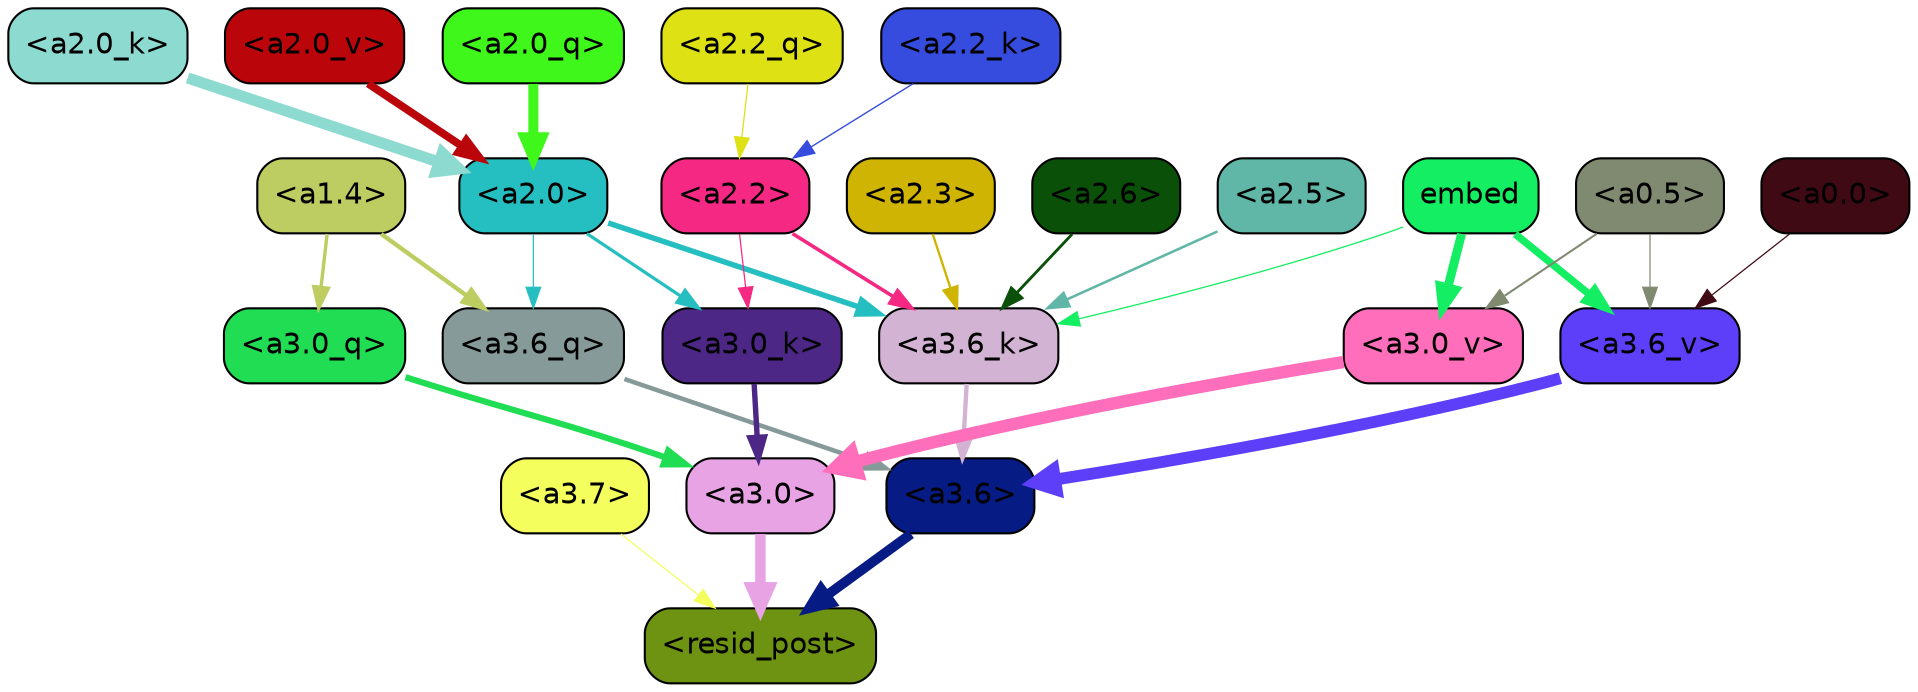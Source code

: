 strict digraph "" {
	graph [bgcolor=transparent,
		layout=dot,
		overlap=false,
		splines=true
	];
	"<a3.7>"	[color=black,
		fillcolor="#f4fe5c",
		fontname=Helvetica,
		shape=box,
		style="filled, rounded"];
	"<resid_post>"	[color=black,
		fillcolor="#6e9313",
		fontname=Helvetica,
		shape=box,
		style="filled, rounded"];
	"<a3.7>" -> "<resid_post>"	[color="#f4fe5c",
		penwidth=0.6];
	"<a3.6>"	[color=black,
		fillcolor="#061b83",
		fontname=Helvetica,
		shape=box,
		style="filled, rounded"];
	"<a3.6>" -> "<resid_post>"	[color="#061b83",
		penwidth=4.748674273490906];
	"<a3.0>"	[color=black,
		fillcolor="#e8a3e5",
		fontname=Helvetica,
		shape=box,
		style="filled, rounded"];
	"<a3.0>" -> "<resid_post>"	[color="#e8a3e5",
		penwidth=5.004031300544739];
	"<a3.6_q>"	[color=black,
		fillcolor="#879a9a",
		fontname=Helvetica,
		shape=box,
		style="filled, rounded"];
	"<a3.6_q>" -> "<a3.6>"	[color="#879a9a",
		penwidth=2.1656854450702667];
	"<a3.0_q>"	[color=black,
		fillcolor="#21dd54",
		fontname=Helvetica,
		shape=box,
		style="filled, rounded"];
	"<a3.0_q>" -> "<a3.0>"	[color="#21dd54",
		penwidth=2.95696559548378];
	"<a3.6_k>"	[color=black,
		fillcolor="#d3b3d3",
		fontname=Helvetica,
		shape=box,
		style="filled, rounded"];
	"<a3.6_k>" -> "<a3.6>"	[color="#d3b3d3",
		penwidth=2.086437076330185];
	"<a3.0_k>"	[color=black,
		fillcolor="#4d2785",
		fontname=Helvetica,
		shape=box,
		style="filled, rounded"];
	"<a3.0_k>" -> "<a3.0>"	[color="#4d2785",
		penwidth=2.5988530814647675];
	"<a3.6_v>"	[color=black,
		fillcolor="#5d3ffa",
		fontname=Helvetica,
		shape=box,
		style="filled, rounded"];
	"<a3.6_v>" -> "<a3.6>"	[color="#5d3ffa",
		penwidth=5.669987380504608];
	"<a3.0_v>"	[color=black,
		fillcolor="#fe6ebb",
		fontname=Helvetica,
		shape=box,
		style="filled, rounded"];
	"<a3.0_v>" -> "<a3.0>"	[color="#fe6ebb",
		penwidth=5.9515902400016785];
	"<a2.0>"	[color=black,
		fillcolor="#26bfc1",
		fontname=Helvetica,
		shape=box,
		style="filled, rounded"];
	"<a2.0>" -> "<a3.6_q>"	[color="#26bfc1",
		penwidth=0.6];
	"<a2.0>" -> "<a3.6_k>"	[color="#26bfc1",
		penwidth=2.6423546075820923];
	"<a2.0>" -> "<a3.0_k>"	[color="#26bfc1",
		penwidth=1.5482127666473389];
	"<a1.4>"	[color=black,
		fillcolor="#becd62",
		fontname=Helvetica,
		shape=box,
		style="filled, rounded"];
	"<a1.4>" -> "<a3.6_q>"	[color="#becd62",
		penwidth=2.1035547256469727];
	"<a1.4>" -> "<a3.0_q>"	[color="#becd62",
		penwidth=1.6541699171066284];
	"<a2.6>"	[color=black,
		fillcolor="#0a5009",
		fontname=Helvetica,
		shape=box,
		style="filled, rounded"];
	"<a2.6>" -> "<a3.6_k>"	[color="#0a5009",
		penwidth=1.3718644380569458];
	"<a2.5>"	[color=black,
		fillcolor="#61b7a7",
		fontname=Helvetica,
		shape=box,
		style="filled, rounded"];
	"<a2.5>" -> "<a3.6_k>"	[color="#61b7a7",
		penwidth=1.231603980064392];
	"<a2.3>"	[color=black,
		fillcolor="#cfb403",
		fontname=Helvetica,
		shape=box,
		style="filled, rounded"];
	"<a2.3>" -> "<a3.6_k>"	[color="#cfb403",
		penwidth=1.1117559671401978];
	"<a2.2>"	[color=black,
		fillcolor="#f52883",
		fontname=Helvetica,
		shape=box,
		style="filled, rounded"];
	"<a2.2>" -> "<a3.6_k>"	[color="#f52883",
		penwidth=1.7315057516098022];
	"<a2.2>" -> "<a3.0_k>"	[color="#f52883",
		penwidth=0.6];
	embed	[color=black,
		fillcolor="#14ee62",
		fontname=Helvetica,
		shape=box,
		style="filled, rounded"];
	embed -> "<a3.6_k>"	[color="#14ee62",
		penwidth=0.6229734420776367];
	embed -> "<a3.6_v>"	[color="#14ee62",
		penwidth=3.56406831741333];
	embed -> "<a3.0_v>"	[color="#14ee62",
		penwidth=4.293717980384827];
	"<a0.5>"	[color=black,
		fillcolor="#7f8a70",
		fontname=Helvetica,
		shape=box,
		style="filled, rounded"];
	"<a0.5>" -> "<a3.6_v>"	[color="#7f8a70",
		penwidth=0.6];
	"<a0.5>" -> "<a3.0_v>"	[color="#7f8a70",
		penwidth=0.9916514158248901];
	"<a0.0>"	[color=black,
		fillcolor="#400a15",
		fontname=Helvetica,
		shape=box,
		style="filled, rounded"];
	"<a0.0>" -> "<a3.6_v>"	[color="#400a15",
		penwidth=0.6];
	"<a2.2_q>"	[color=black,
		fillcolor="#dee215",
		fontname=Helvetica,
		shape=box,
		style="filled, rounded"];
	"<a2.2_q>" -> "<a2.2>"	[color="#dee215",
		penwidth=0.6068362593650818];
	"<a2.0_q>"	[color=black,
		fillcolor="#3ff71b",
		fontname=Helvetica,
		shape=box,
		style="filled, rounded"];
	"<a2.0_q>" -> "<a2.0>"	[color="#3ff71b",
		penwidth=4.801594913005829];
	"<a2.2_k>"	[color=black,
		fillcolor="#364cde",
		fontname=Helvetica,
		shape=box,
		style="filled, rounded"];
	"<a2.2_k>" -> "<a2.2>"	[color="#364cde",
		penwidth=0.6648573875427246];
	"<a2.0_k>"	[color=black,
		fillcolor="#8ddad1",
		fontname=Helvetica,
		shape=box,
		style="filled, rounded"];
	"<a2.0_k>" -> "<a2.0>"	[color="#8ddad1",
		penwidth=5.364346981048584];
	"<a2.0_v>"	[color=black,
		fillcolor="#ba060b",
		fontname=Helvetica,
		shape=box,
		style="filled, rounded"];
	"<a2.0_v>" -> "<a2.0>"	[color="#ba060b",
		penwidth=3.76983106136322];
}
